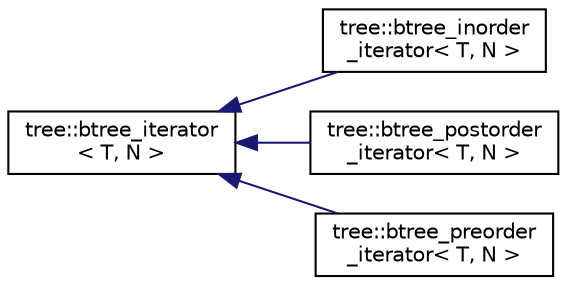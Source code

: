 digraph G
{
  edge [fontname="Helvetica",fontsize="10",labelfontname="Helvetica",labelfontsize="10"];
  node [fontname="Helvetica",fontsize="10",shape=record];
  rankdir="LR";
  Node1 [label="tree::btree_iterator\l\< T, N \>",height=0.2,width=0.4,color="black", fillcolor="white", style="filled",URL="$classtree_1_1btree__iterator.html"];
  Node1 -> Node2 [dir="back",color="midnightblue",fontsize="10",style="solid",fontname="Helvetica"];
  Node2 [label="tree::btree_inorder\l_iterator\< T, N \>",height=0.2,width=0.4,color="black", fillcolor="white", style="filled",URL="$classtree_1_1btree__inorder__iterator.html"];
  Node1 -> Node3 [dir="back",color="midnightblue",fontsize="10",style="solid",fontname="Helvetica"];
  Node3 [label="tree::btree_postorder\l_iterator\< T, N \>",height=0.2,width=0.4,color="black", fillcolor="white", style="filled",URL="$classtree_1_1btree__postorder__iterator.html"];
  Node1 -> Node4 [dir="back",color="midnightblue",fontsize="10",style="solid",fontname="Helvetica"];
  Node4 [label="tree::btree_preorder\l_iterator\< T, N \>",height=0.2,width=0.4,color="black", fillcolor="white", style="filled",URL="$classtree_1_1btree__preorder__iterator.html"];
}
